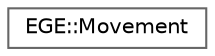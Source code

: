 digraph "Graphical Class Hierarchy"
{
 // LATEX_PDF_SIZE
  bgcolor="transparent";
  edge [fontname=Helvetica,fontsize=10,labelfontname=Helvetica,labelfontsize=10];
  node [fontname=Helvetica,fontsize=10,shape=box,height=0.2,width=0.4];
  rankdir="LR";
  Node0 [id="Node000000",label="EGE::Movement",height=0.2,width=0.4,color="grey40", fillcolor="white", style="filled",URL="$classEGE_1_1Movement.html",tooltip="The Movement class represents a movement animation."];
}
